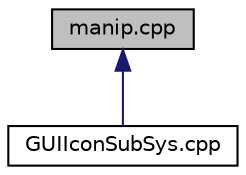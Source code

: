 digraph "manip.cpp"
{
  edge [fontname="Helvetica",fontsize="10",labelfontname="Helvetica",labelfontsize="10"];
  node [fontname="Helvetica",fontsize="10",shape=record];
  Node1 [label="manip.cpp",height=0.2,width=0.4,color="black", fillcolor="grey75", style="filled", fontcolor="black"];
  Node1 -> Node2 [dir="back",color="midnightblue",fontsize="10",style="solid",fontname="Helvetica"];
  Node2 [label="GUIIconSubSys.cpp",height=0.2,width=0.4,color="black", fillcolor="white", style="filled",URL="$d6/d00/_g_u_i_icon_sub_sys_8cpp.html"];
}
